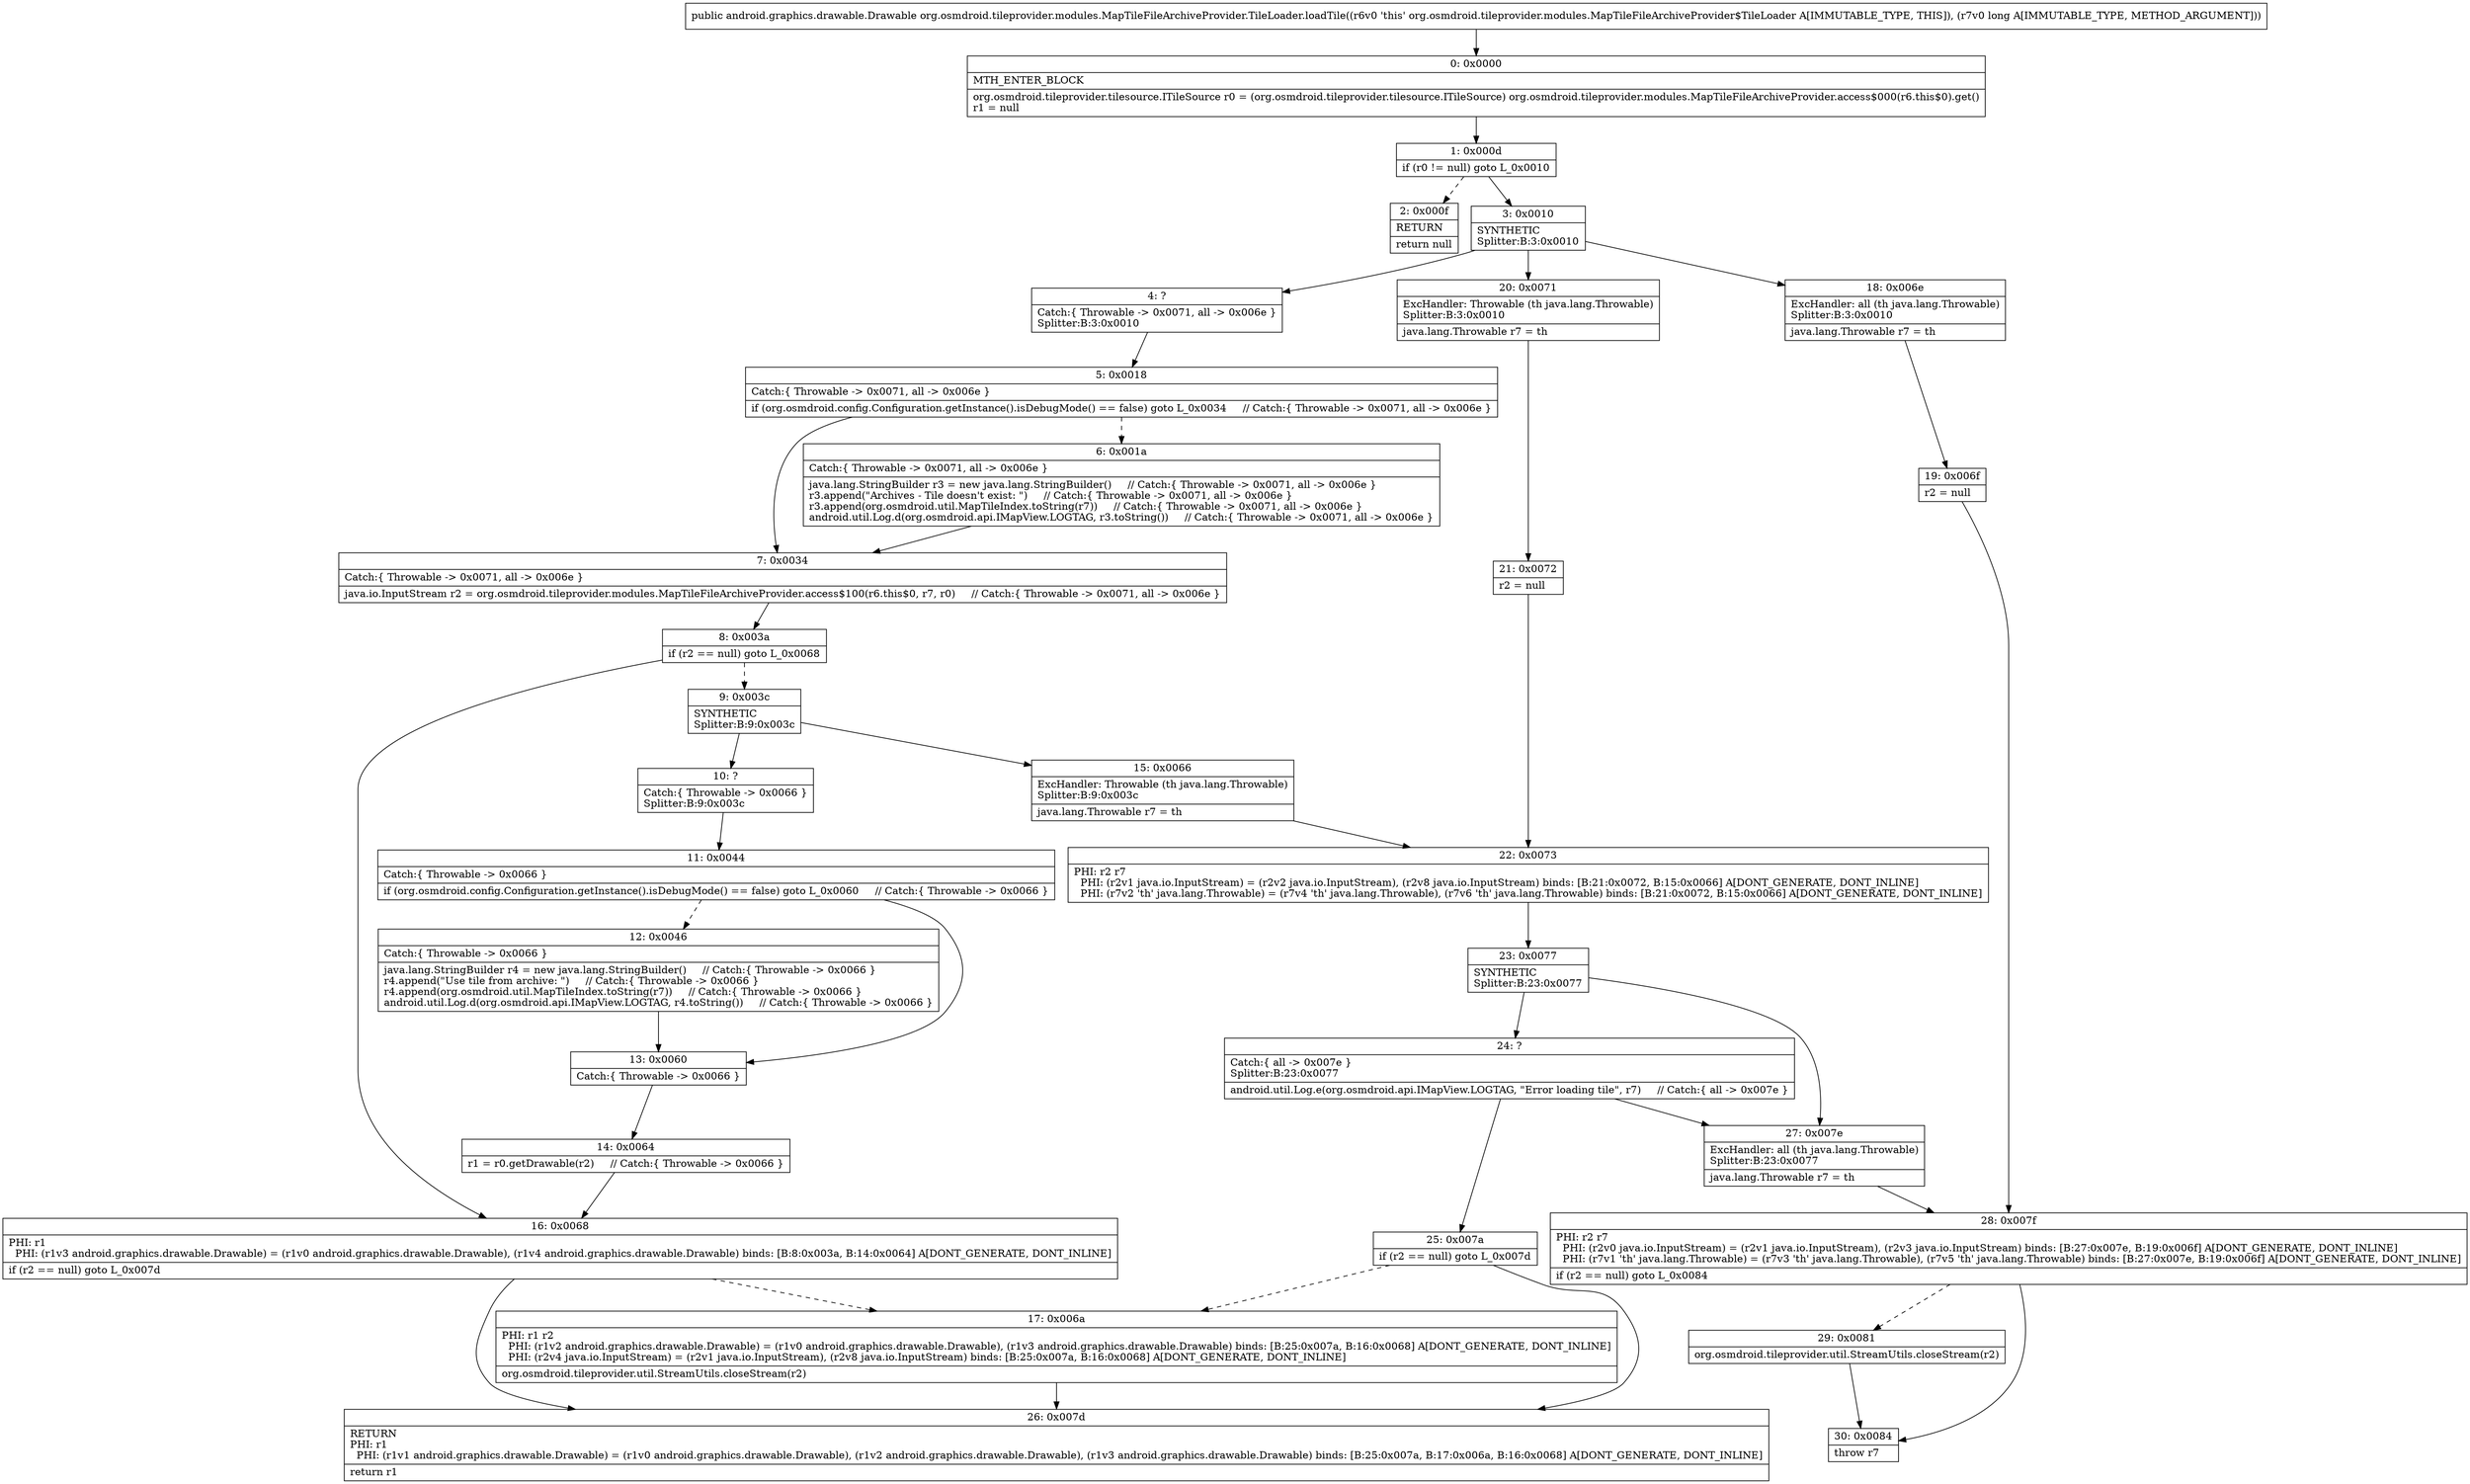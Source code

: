 digraph "CFG fororg.osmdroid.tileprovider.modules.MapTileFileArchiveProvider.TileLoader.loadTile(J)Landroid\/graphics\/drawable\/Drawable;" {
Node_0 [shape=record,label="{0\:\ 0x0000|MTH_ENTER_BLOCK\l|org.osmdroid.tileprovider.tilesource.ITileSource r0 = (org.osmdroid.tileprovider.tilesource.ITileSource) org.osmdroid.tileprovider.modules.MapTileFileArchiveProvider.access$000(r6.this$0).get()\lr1 = null\l}"];
Node_1 [shape=record,label="{1\:\ 0x000d|if (r0 != null) goto L_0x0010\l}"];
Node_2 [shape=record,label="{2\:\ 0x000f|RETURN\l|return null\l}"];
Node_3 [shape=record,label="{3\:\ 0x0010|SYNTHETIC\lSplitter:B:3:0x0010\l}"];
Node_4 [shape=record,label="{4\:\ ?|Catch:\{ Throwable \-\> 0x0071, all \-\> 0x006e \}\lSplitter:B:3:0x0010\l}"];
Node_5 [shape=record,label="{5\:\ 0x0018|Catch:\{ Throwable \-\> 0x0071, all \-\> 0x006e \}\l|if (org.osmdroid.config.Configuration.getInstance().isDebugMode() == false) goto L_0x0034     \/\/ Catch:\{ Throwable \-\> 0x0071, all \-\> 0x006e \}\l}"];
Node_6 [shape=record,label="{6\:\ 0x001a|Catch:\{ Throwable \-\> 0x0071, all \-\> 0x006e \}\l|java.lang.StringBuilder r3 = new java.lang.StringBuilder()     \/\/ Catch:\{ Throwable \-\> 0x0071, all \-\> 0x006e \}\lr3.append(\"Archives \- Tile doesn't exist: \")     \/\/ Catch:\{ Throwable \-\> 0x0071, all \-\> 0x006e \}\lr3.append(org.osmdroid.util.MapTileIndex.toString(r7))     \/\/ Catch:\{ Throwable \-\> 0x0071, all \-\> 0x006e \}\landroid.util.Log.d(org.osmdroid.api.IMapView.LOGTAG, r3.toString())     \/\/ Catch:\{ Throwable \-\> 0x0071, all \-\> 0x006e \}\l}"];
Node_7 [shape=record,label="{7\:\ 0x0034|Catch:\{ Throwable \-\> 0x0071, all \-\> 0x006e \}\l|java.io.InputStream r2 = org.osmdroid.tileprovider.modules.MapTileFileArchiveProvider.access$100(r6.this$0, r7, r0)     \/\/ Catch:\{ Throwable \-\> 0x0071, all \-\> 0x006e \}\l}"];
Node_8 [shape=record,label="{8\:\ 0x003a|if (r2 == null) goto L_0x0068\l}"];
Node_9 [shape=record,label="{9\:\ 0x003c|SYNTHETIC\lSplitter:B:9:0x003c\l}"];
Node_10 [shape=record,label="{10\:\ ?|Catch:\{ Throwable \-\> 0x0066 \}\lSplitter:B:9:0x003c\l}"];
Node_11 [shape=record,label="{11\:\ 0x0044|Catch:\{ Throwable \-\> 0x0066 \}\l|if (org.osmdroid.config.Configuration.getInstance().isDebugMode() == false) goto L_0x0060     \/\/ Catch:\{ Throwable \-\> 0x0066 \}\l}"];
Node_12 [shape=record,label="{12\:\ 0x0046|Catch:\{ Throwable \-\> 0x0066 \}\l|java.lang.StringBuilder r4 = new java.lang.StringBuilder()     \/\/ Catch:\{ Throwable \-\> 0x0066 \}\lr4.append(\"Use tile from archive: \")     \/\/ Catch:\{ Throwable \-\> 0x0066 \}\lr4.append(org.osmdroid.util.MapTileIndex.toString(r7))     \/\/ Catch:\{ Throwable \-\> 0x0066 \}\landroid.util.Log.d(org.osmdroid.api.IMapView.LOGTAG, r4.toString())     \/\/ Catch:\{ Throwable \-\> 0x0066 \}\l}"];
Node_13 [shape=record,label="{13\:\ 0x0060|Catch:\{ Throwable \-\> 0x0066 \}\l}"];
Node_14 [shape=record,label="{14\:\ 0x0064|r1 = r0.getDrawable(r2)     \/\/ Catch:\{ Throwable \-\> 0x0066 \}\l}"];
Node_15 [shape=record,label="{15\:\ 0x0066|ExcHandler: Throwable (th java.lang.Throwable)\lSplitter:B:9:0x003c\l|java.lang.Throwable r7 = th\l}"];
Node_16 [shape=record,label="{16\:\ 0x0068|PHI: r1 \l  PHI: (r1v3 android.graphics.drawable.Drawable) = (r1v0 android.graphics.drawable.Drawable), (r1v4 android.graphics.drawable.Drawable) binds: [B:8:0x003a, B:14:0x0064] A[DONT_GENERATE, DONT_INLINE]\l|if (r2 == null) goto L_0x007d\l}"];
Node_17 [shape=record,label="{17\:\ 0x006a|PHI: r1 r2 \l  PHI: (r1v2 android.graphics.drawable.Drawable) = (r1v0 android.graphics.drawable.Drawable), (r1v3 android.graphics.drawable.Drawable) binds: [B:25:0x007a, B:16:0x0068] A[DONT_GENERATE, DONT_INLINE]\l  PHI: (r2v4 java.io.InputStream) = (r2v1 java.io.InputStream), (r2v8 java.io.InputStream) binds: [B:25:0x007a, B:16:0x0068] A[DONT_GENERATE, DONT_INLINE]\l|org.osmdroid.tileprovider.util.StreamUtils.closeStream(r2)\l}"];
Node_18 [shape=record,label="{18\:\ 0x006e|ExcHandler: all (th java.lang.Throwable)\lSplitter:B:3:0x0010\l|java.lang.Throwable r7 = th\l}"];
Node_19 [shape=record,label="{19\:\ 0x006f|r2 = null\l}"];
Node_20 [shape=record,label="{20\:\ 0x0071|ExcHandler: Throwable (th java.lang.Throwable)\lSplitter:B:3:0x0010\l|java.lang.Throwable r7 = th\l}"];
Node_21 [shape=record,label="{21\:\ 0x0072|r2 = null\l}"];
Node_22 [shape=record,label="{22\:\ 0x0073|PHI: r2 r7 \l  PHI: (r2v1 java.io.InputStream) = (r2v2 java.io.InputStream), (r2v8 java.io.InputStream) binds: [B:21:0x0072, B:15:0x0066] A[DONT_GENERATE, DONT_INLINE]\l  PHI: (r7v2 'th' java.lang.Throwable) = (r7v4 'th' java.lang.Throwable), (r7v6 'th' java.lang.Throwable) binds: [B:21:0x0072, B:15:0x0066] A[DONT_GENERATE, DONT_INLINE]\l}"];
Node_23 [shape=record,label="{23\:\ 0x0077|SYNTHETIC\lSplitter:B:23:0x0077\l}"];
Node_24 [shape=record,label="{24\:\ ?|Catch:\{ all \-\> 0x007e \}\lSplitter:B:23:0x0077\l|android.util.Log.e(org.osmdroid.api.IMapView.LOGTAG, \"Error loading tile\", r7)     \/\/ Catch:\{ all \-\> 0x007e \}\l}"];
Node_25 [shape=record,label="{25\:\ 0x007a|if (r2 == null) goto L_0x007d\l}"];
Node_26 [shape=record,label="{26\:\ 0x007d|RETURN\lPHI: r1 \l  PHI: (r1v1 android.graphics.drawable.Drawable) = (r1v0 android.graphics.drawable.Drawable), (r1v2 android.graphics.drawable.Drawable), (r1v3 android.graphics.drawable.Drawable) binds: [B:25:0x007a, B:17:0x006a, B:16:0x0068] A[DONT_GENERATE, DONT_INLINE]\l|return r1\l}"];
Node_27 [shape=record,label="{27\:\ 0x007e|ExcHandler: all (th java.lang.Throwable)\lSplitter:B:23:0x0077\l|java.lang.Throwable r7 = th\l}"];
Node_28 [shape=record,label="{28\:\ 0x007f|PHI: r2 r7 \l  PHI: (r2v0 java.io.InputStream) = (r2v1 java.io.InputStream), (r2v3 java.io.InputStream) binds: [B:27:0x007e, B:19:0x006f] A[DONT_GENERATE, DONT_INLINE]\l  PHI: (r7v1 'th' java.lang.Throwable) = (r7v3 'th' java.lang.Throwable), (r7v5 'th' java.lang.Throwable) binds: [B:27:0x007e, B:19:0x006f] A[DONT_GENERATE, DONT_INLINE]\l|if (r2 == null) goto L_0x0084\l}"];
Node_29 [shape=record,label="{29\:\ 0x0081|org.osmdroid.tileprovider.util.StreamUtils.closeStream(r2)\l}"];
Node_30 [shape=record,label="{30\:\ 0x0084|throw r7\l}"];
MethodNode[shape=record,label="{public android.graphics.drawable.Drawable org.osmdroid.tileprovider.modules.MapTileFileArchiveProvider.TileLoader.loadTile((r6v0 'this' org.osmdroid.tileprovider.modules.MapTileFileArchiveProvider$TileLoader A[IMMUTABLE_TYPE, THIS]), (r7v0 long A[IMMUTABLE_TYPE, METHOD_ARGUMENT])) }"];
MethodNode -> Node_0;
Node_0 -> Node_1;
Node_1 -> Node_2[style=dashed];
Node_1 -> Node_3;
Node_3 -> Node_4;
Node_3 -> Node_20;
Node_3 -> Node_18;
Node_4 -> Node_5;
Node_5 -> Node_6[style=dashed];
Node_5 -> Node_7;
Node_6 -> Node_7;
Node_7 -> Node_8;
Node_8 -> Node_9[style=dashed];
Node_8 -> Node_16;
Node_9 -> Node_10;
Node_9 -> Node_15;
Node_10 -> Node_11;
Node_11 -> Node_12[style=dashed];
Node_11 -> Node_13;
Node_12 -> Node_13;
Node_13 -> Node_14;
Node_14 -> Node_16;
Node_15 -> Node_22;
Node_16 -> Node_17[style=dashed];
Node_16 -> Node_26;
Node_17 -> Node_26;
Node_18 -> Node_19;
Node_19 -> Node_28;
Node_20 -> Node_21;
Node_21 -> Node_22;
Node_22 -> Node_23;
Node_23 -> Node_24;
Node_23 -> Node_27;
Node_24 -> Node_25;
Node_24 -> Node_27;
Node_25 -> Node_26;
Node_25 -> Node_17[style=dashed];
Node_27 -> Node_28;
Node_28 -> Node_29[style=dashed];
Node_28 -> Node_30;
Node_29 -> Node_30;
}

